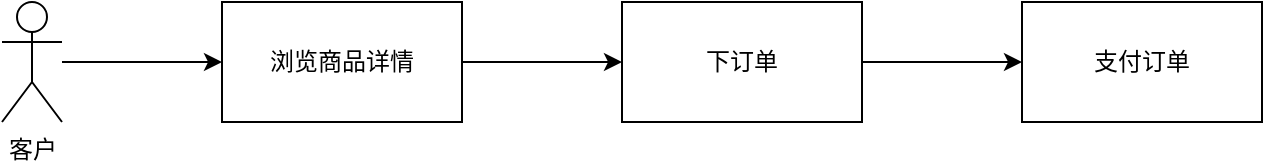 <mxfile version="13.3.5"><diagram id="8gb5M0qYcaRgwER18bwj" name="Page-1"><mxGraphModel dx="1422" dy="762" grid="1" gridSize="10" guides="1" tooltips="1" connect="1" arrows="1" fold="1" page="1" pageScale="1" pageWidth="827" pageHeight="1169" math="0" shadow="0"><root><mxCell id="0"/><mxCell id="1" parent="0"/><mxCell id="rtUVcQ3_BuPSfVy6cerh-5" value="" style="edgeStyle=orthogonalEdgeStyle;rounded=0;orthogonalLoop=1;jettySize=auto;html=1;" parent="1" source="rtUVcQ3_BuPSfVy6cerh-1" target="rtUVcQ3_BuPSfVy6cerh-4" edge="1"><mxGeometry relative="1" as="geometry"/></mxCell><mxCell id="rtUVcQ3_BuPSfVy6cerh-1" value="浏览商品详情" style="rounded=0;whiteSpace=wrap;html=1;" parent="1" vertex="1"><mxGeometry x="150" y="160" width="120" height="60" as="geometry"/></mxCell><mxCell id="rtUVcQ3_BuPSfVy6cerh-7" value="" style="edgeStyle=orthogonalEdgeStyle;rounded=0;orthogonalLoop=1;jettySize=auto;html=1;" parent="1" source="rtUVcQ3_BuPSfVy6cerh-4" target="rtUVcQ3_BuPSfVy6cerh-6" edge="1"><mxGeometry relative="1" as="geometry"/></mxCell><mxCell id="rtUVcQ3_BuPSfVy6cerh-4" value="下订单" style="rounded=0;whiteSpace=wrap;html=1;" parent="1" vertex="1"><mxGeometry x="350" y="160" width="120" height="60" as="geometry"/></mxCell><mxCell id="rtUVcQ3_BuPSfVy6cerh-6" value="支付订单" style="rounded=0;whiteSpace=wrap;html=1;" parent="1" vertex="1"><mxGeometry x="550" y="160" width="120" height="60" as="geometry"/></mxCell><mxCell id="rtUVcQ3_BuPSfVy6cerh-3" style="edgeStyle=orthogonalEdgeStyle;rounded=0;orthogonalLoop=1;jettySize=auto;html=1;entryX=0;entryY=0.5;entryDx=0;entryDy=0;" parent="1" source="rtUVcQ3_BuPSfVy6cerh-2" target="rtUVcQ3_BuPSfVy6cerh-1" edge="1"><mxGeometry relative="1" as="geometry"/></mxCell><mxCell id="rtUVcQ3_BuPSfVy6cerh-2" value="客户" style="shape=umlActor;verticalLabelPosition=bottom;labelBackgroundColor=#ffffff;verticalAlign=top;html=1;outlineConnect=0;" parent="1" vertex="1"><mxGeometry x="40" y="160" width="30" height="60" as="geometry"/></mxCell></root></mxGraphModel></diagram></mxfile>